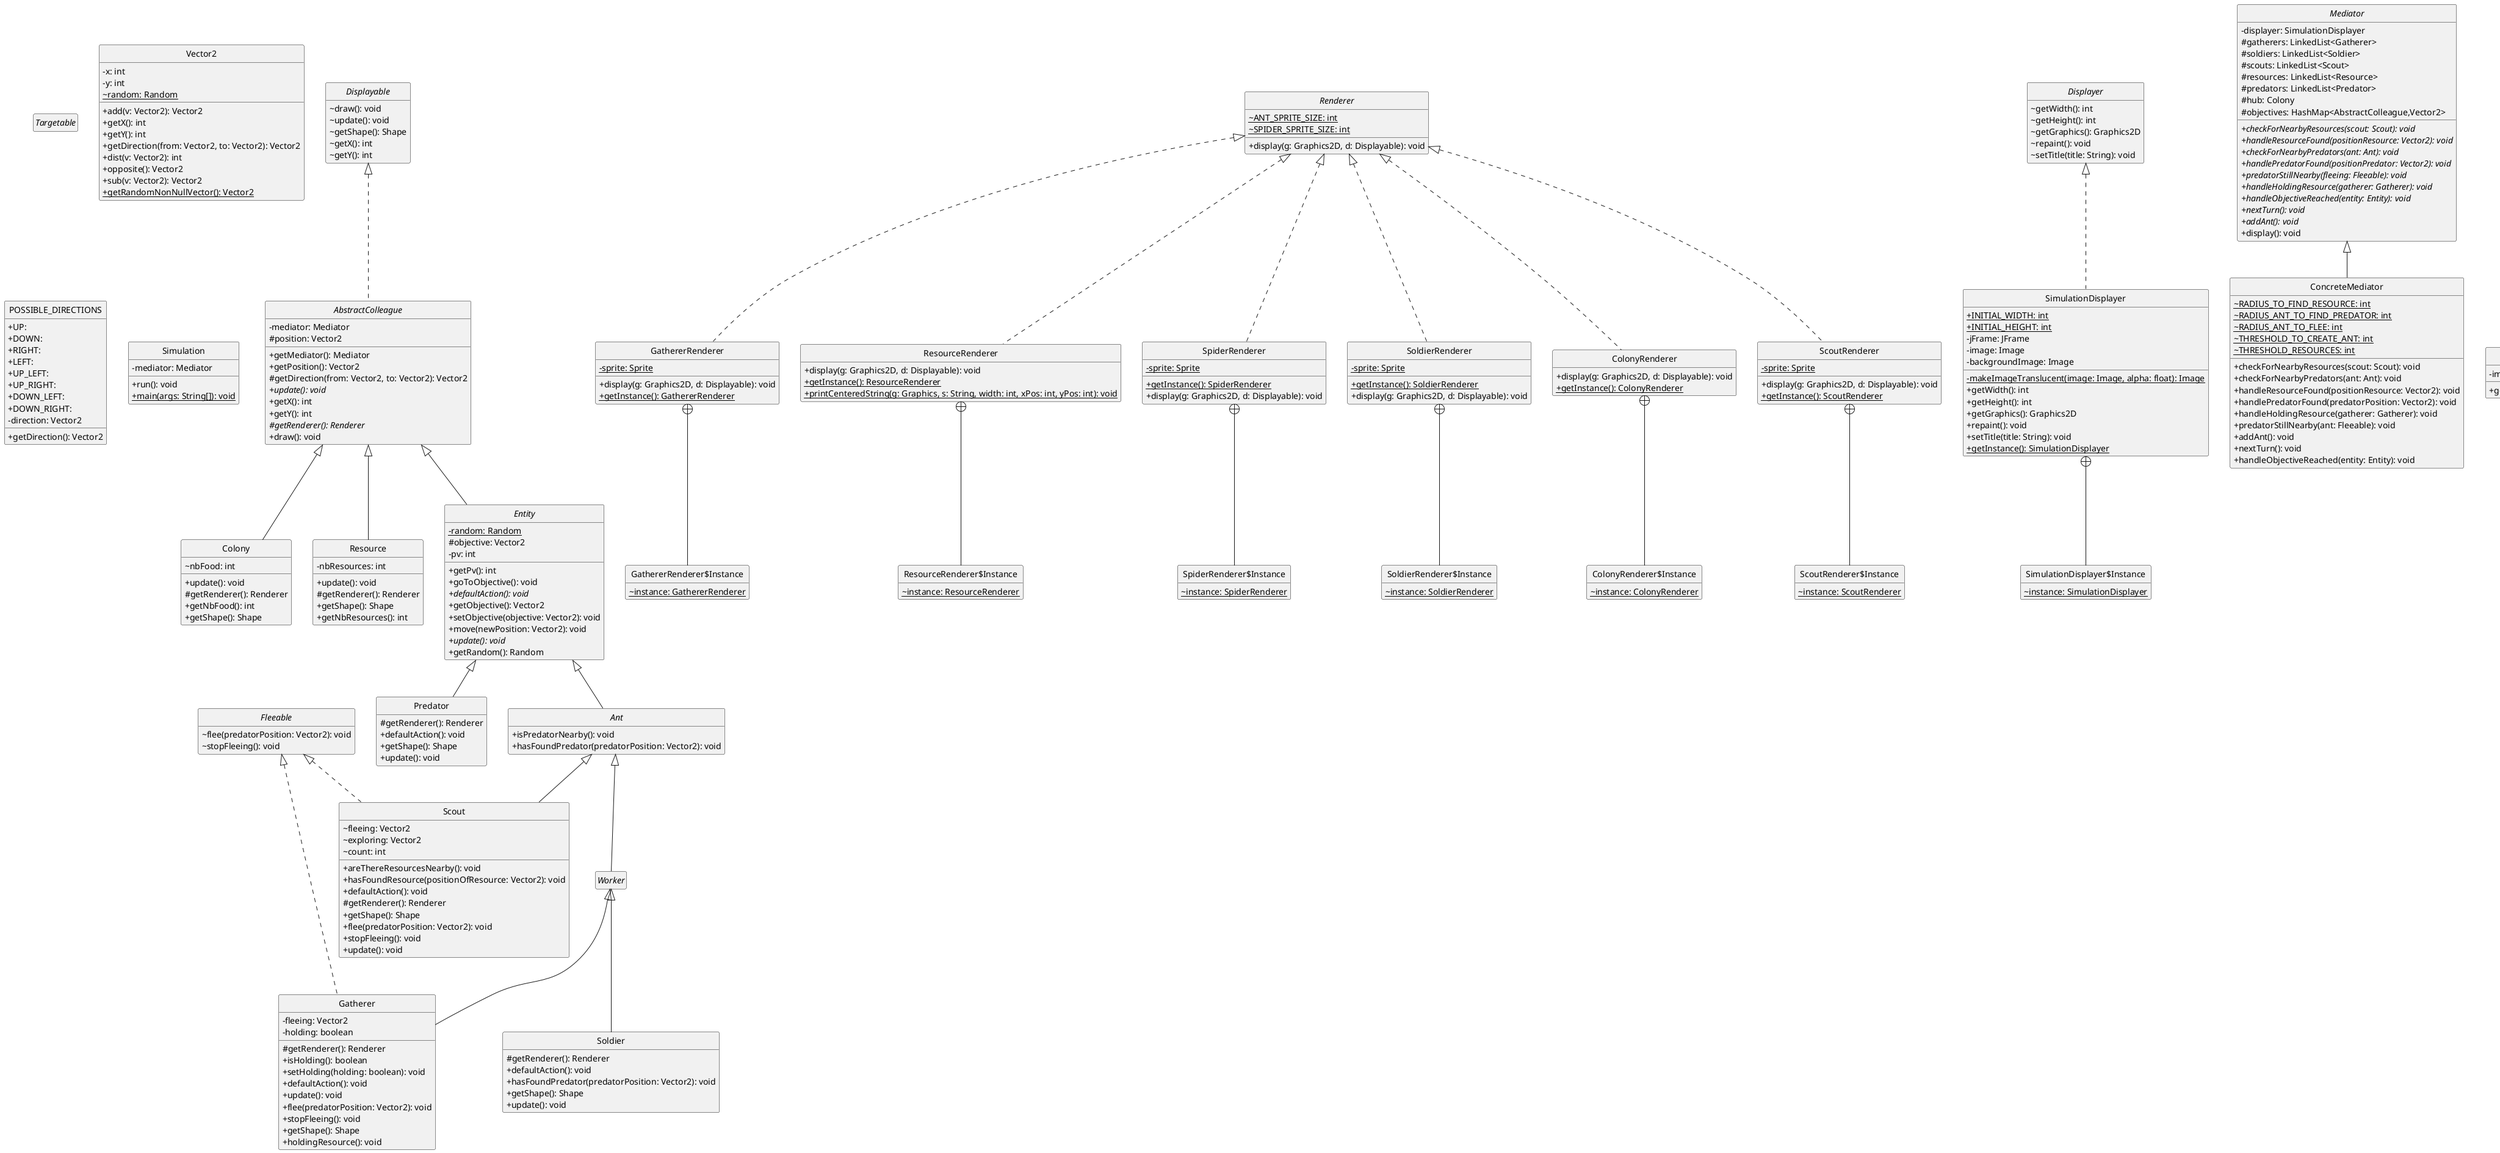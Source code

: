 @startuml

' STATIC
' Generated by CTP - https://github.com/samuelroland/ctp

' Style
hide empty members
hide circle
skinparam classAttributeIconSize 0

' Additions

' REMOVE

' ENDSTATIC

class Predator {
	# getRenderer(): Renderer
	+ defaultAction(): void
	+ getShape(): Shape
	+ update(): void
}

interface Displayable {
	~ draw(): void
	~ update(): void
	~ getShape(): Shape
	~ getX(): int
	~ getY(): int
}

class GathererRenderer {
	- {static} sprite: Sprite
	+ display(g: Graphics2D, d: Displayable): void
	+ {static} getInstance(): GathererRenderer
}


class GathererRenderer$Instance {
	~ {static} instance: GathererRenderer
}

class Colony {
	~ nbFood: int
	+ update(): void
	# getRenderer(): Renderer
	+ getNbFood(): int
	+ getShape(): Shape
}


class Gatherer {
	- fleeing: Vector2
	- holding: boolean
	# getRenderer(): Renderer
	+ isHolding(): boolean
	+ setHolding(holding: boolean): void
	+ defaultAction(): void
	+ update(): void
	+ flee(predatorPosition: Vector2): void
	+ stopFleeing(): void
	+ getShape(): Shape
	+ holdingResource(): void
}


class ResourceRenderer {
	+ display(g: Graphics2D, d: Displayable): void
	+ {static} getInstance(): ResourceRenderer
	+ {static} printCenteredString(g: Graphics, s: String, width: int, xPos: int, yPos: int): void
}

class ResourceRenderer$Instance {
	~ {static} instance: ResourceRenderer
}

interface Fleeable {
	~ flee(predatorPosition: Vector2): void
	~ stopFleeing(): void
}

interface Targetable {
}
class SpiderRenderer {
	- {static} sprite: Sprite
	+ {static} getInstance(): SpiderRenderer
	+ display(g: Graphics2D, d: Displayable): void
}


class SpiderRenderer$Instance {
	~ {static} instance: SpiderRenderer
}

class Resource {
	- nbResources: int
	+ update(): void
	# getRenderer(): Renderer
	+ getShape(): Shape
	+ getNbResources(): int
}


interface Displayer {
	~ getWidth(): int
	~ getHeight(): int
	~ getGraphics(): Graphics2D
	~ repaint(): void
	~ setTitle(title: String): void
}

abstract class Mediator {
	- displayer: SimulationDisplayer
	# gatherers: LinkedList<Gatherer>
	# soldiers: LinkedList<Soldier>
	# scouts: LinkedList<Scout>
	# resources: LinkedList<Resource>
	# predators: LinkedList<Predator>
	# hub: Colony
	# objectives: HashMap<AbstractColleague,Vector2>
	+ {abstract}checkForNearbyResources(scout: Scout): void
	+ {abstract}handleResourceFound(positionResource: Vector2): void
	+ {abstract}checkForNearbyPredators(ant: Ant): void
	+ {abstract}handlePredatorFound(positionPredator: Vector2): void
	+ {abstract}predatorStillNearby(fleeing: Fleeable): void
	+ {abstract}handleHoldingResource(gatherer: Gatherer): void
	+ {abstract}handleObjectiveReached(entity: Entity): void
	+ {abstract}nextTurn(): void
	+ {abstract}addAnt(): void
	+ display(): void
}


class Vector2 {
	- x: int
	- y: int
	~ {static} random: Random
	+ add(v: Vector2): Vector2
	+ getX(): int
	+ getY(): int
	+ getDirection(from: Vector2, to: Vector2): Vector2
	+ dist(v: Vector2): int
	+ opposite(): Vector2
	+ sub(v: Vector2): Vector2
	+ {static} getRandomNonNullVector(): Vector2
}


enum POSSIBLE_DIRECTIONS {
	+ UP:
	+ DOWN:
	+ RIGHT:
	+ LEFT:
	+ UP_LEFT:
	+ UP_RIGHT:
	+ DOWN_LEFT:
	+ DOWN_RIGHT:
	- direction: Vector2
	+ getDirection(): Vector2
}


class ConcreteMediator {
	~ {static} RADIUS_TO_FIND_RESOURCE: int
	~ {static} RADIUS_ANT_TO_FIND_PREDATOR: int
	~ {static} RADIUS_ANT_TO_FLEE: int
	~ {static} THRESHOLD_TO_CREATE_ANT: int
	~ {static} THRESHOLD_RESOURCES: int
	+ checkForNearbyResources(scout: Scout): void
	+ checkForNearbyPredators(ant: Ant): void
	+ handleResourceFound(positionResource: Vector2): void
	+ handlePredatorFound(predatorPosition: Vector2): void
	+ handleHoldingResource(gatherer: Gatherer): void
	+ predatorStillNearby(ant: Fleeable): void
	+ addAnt(): void
	+ nextTurn(): void
	+ handleObjectiveReached(entity: Entity): void
}


class SoldierRenderer {
	- {static} sprite: Sprite
	+ {static} getInstance(): SoldierRenderer
	+ display(g: Graphics2D, d: Displayable): void
}


class SoldierRenderer$Instance {
	~ {static} instance: SoldierRenderer
}

abstract class AbstractColleague {
	- mediator: Mediator
	# position: Vector2
	+ getMediator(): Mediator
	+ getPosition(): Vector2
	# getDirection(from: Vector2, to: Vector2): Vector2
	+ {abstract}update(): void
	+ getX(): int
	+ getY(): int
	# {abstract}getRenderer(): Renderer
	+ draw(): void
}


abstract class Ant {
	+ isPredatorNearby(): void
	+ hasFoundPredator(predatorPosition: Vector2): void
}

class ColonyRenderer {
	+ display(g: Graphics2D, d: Displayable): void
	+ {static} getInstance(): ColonyRenderer
}

class ColonyRenderer$Instance {
	~ {static} instance: ColonyRenderer
}

abstract class Worker {
}
class ScoutRenderer {
	- {static} sprite: Sprite
	+ display(g: Graphics2D, d: Displayable): void
	+ {static} getInstance(): ScoutRenderer
}


class ScoutRenderer$Instance {
	~ {static} instance: ScoutRenderer
}

class Simulation {
	- mediator: Mediator
	+ run(): void
	+ {static} main(args: String[]): void
}


interface Renderer {
	~ {static} ANT_SPRITE_SIZE: int
	~ {static} SPIDER_SPRITE_SIZE: int
	+ display(g: Graphics2D, d: Displayable): void
}


class Soldier {
	# getRenderer(): Renderer
	+ defaultAction(): void
	+ hasFoundPredator(predatorPosition: Vector2): void
	+ getShape(): Shape
	+ update(): void
}

class Scout {
	~ fleeing: Vector2
	~ exploring: Vector2
	~ count: int
	+ areThereResourcesNearby(): void
	+ hasFoundResource(positionOfResource: Vector2): void
	+ defaultAction(): void
	# getRenderer(): Renderer
	+ getShape(): Shape
	+ flee(predatorPosition: Vector2): void
	+ stopFleeing(): void
	+ update(): void
}


class Sprite {
	- image: Image
	+ getImage(): Image
}


class SimulationDisplayer {
	+ {static} INITIAL_WIDTH: int
	+ {static} INITIAL_HEIGHT: int
	- jFrame: JFrame
	- image: Image
	- backgroundImage: Image
	- {static} makeImageTranslucent(image: Image, alpha: float): Image
	+ getWidth(): int
	+ getHeight(): int
	+ getGraphics(): Graphics2D
	+ repaint(): void
	+ setTitle(title: String): void
	+ {static} getInstance(): SimulationDisplayer
}


class SimulationDisplayer$Instance {
	~ {static} instance: SimulationDisplayer
}

abstract class Entity {
	- {static} random: Random
	# objective: Vector2
	- pv: int
	+ getPv(): int
	+ goToObjective(): void
	+ {abstract}defaultAction(): void
	+ getObjective(): Vector2
	+ setObjective(objective: Vector2): void
	+ move(newPosition: Vector2): void
	+ {abstract}update(): void
	+ getRandom(): Random
}




Entity <|-- Predator
Renderer <|.. GathererRenderer
GathererRenderer +-- GathererRenderer$Instance
AbstractColleague <|-- Colony
Fleeable <|.. Gatherer
Worker <|-- Gatherer
Renderer <|.. ResourceRenderer
ResourceRenderer +-- ResourceRenderer$Instance
Renderer <|.. SpiderRenderer
SpiderRenderer +-- SpiderRenderer$Instance
AbstractColleague <|-- Resource
Mediator <|-- ConcreteMediator
Renderer <|.. SoldierRenderer
SoldierRenderer +-- SoldierRenderer$Instance
Displayable <|.. AbstractColleague
Entity <|-- Ant
Renderer <|.. ColonyRenderer
ColonyRenderer +-- ColonyRenderer$Instance
Ant <|-- Worker
Renderer <|.. ScoutRenderer
ScoutRenderer +-- ScoutRenderer$Instance
Worker <|-- Soldier
Fleeable <|.. Scout
Ant <|-- Scout
JFrame <|-- Sprite
Displayer <|.. SimulationDisplayer
SimulationDisplayer +-- SimulationDisplayer$Instance
AbstractColleague <|-- Entity
@enduml
